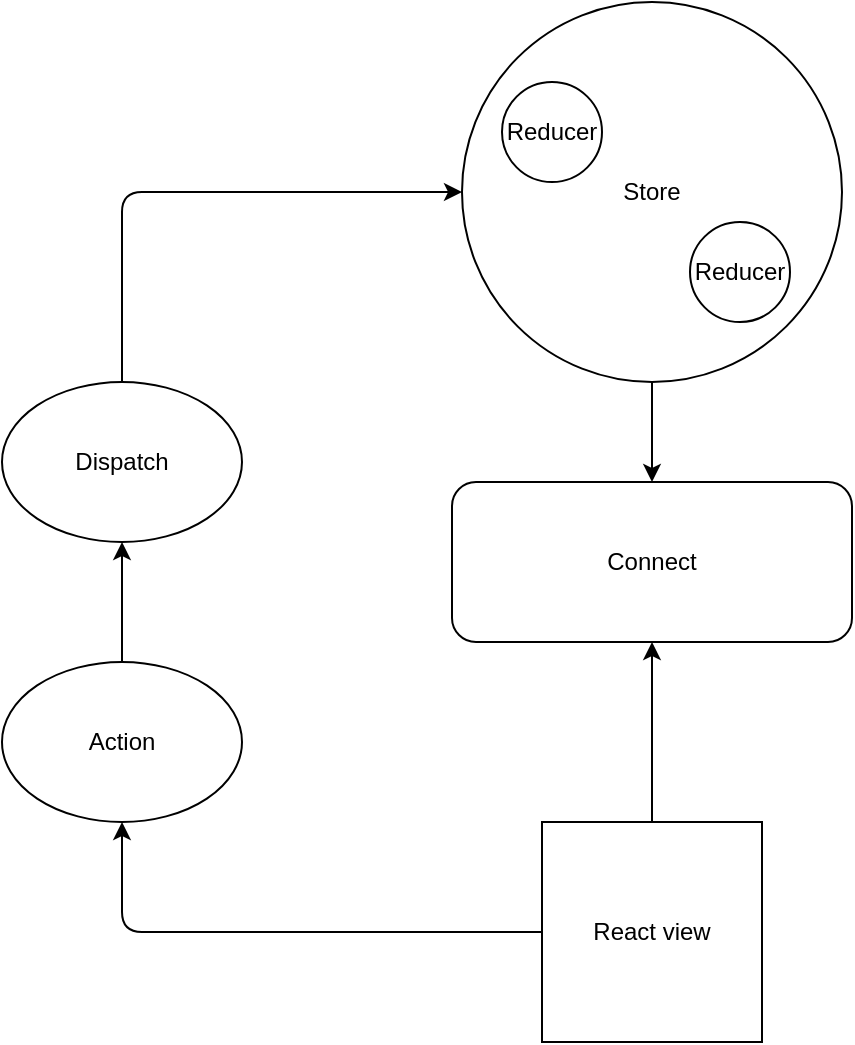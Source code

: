 <mxfile>
    <diagram id="GbabbdvyzzTUDpYl3SFx" name="Page-1">
        <mxGraphModel dx="1816" dy="930" grid="1" gridSize="10" guides="1" tooltips="1" connect="1" arrows="1" fold="1" page="1" pageScale="1" pageWidth="827" pageHeight="1169" background="none" math="0" shadow="0">
            <root>
                <mxCell id="0"/>
                <mxCell id="1" parent="0"/>
                <mxCell id="12" style="edgeStyle=none;html=1;exitX=0.5;exitY=1;exitDx=0;exitDy=0;entryX=0.5;entryY=0;entryDx=0;entryDy=0;" edge="1" parent="1" source="2" target="11">
                    <mxGeometry relative="1" as="geometry"/>
                </mxCell>
                <mxCell id="2" value="Store" style="ellipse;whiteSpace=wrap;html=1;aspect=fixed;" vertex="1" parent="1">
                    <mxGeometry x="300" y="70" width="190" height="190" as="geometry"/>
                </mxCell>
                <mxCell id="3" value="Reducer" style="ellipse;whiteSpace=wrap;html=1;aspect=fixed;" vertex="1" parent="1">
                    <mxGeometry x="414" y="180" width="50" height="50" as="geometry"/>
                </mxCell>
                <mxCell id="4" value="Reducer" style="ellipse;whiteSpace=wrap;html=1;aspect=fixed;" vertex="1" parent="1">
                    <mxGeometry x="320" y="110" width="50" height="50" as="geometry"/>
                </mxCell>
                <mxCell id="8" style="edgeStyle=none;html=1;entryX=0;entryY=0.5;entryDx=0;entryDy=0;" edge="1" parent="1" source="6" target="2">
                    <mxGeometry relative="1" as="geometry">
                        <mxPoint x="130" y="170" as="targetPoint"/>
                        <Array as="points">
                            <mxPoint x="130" y="165"/>
                        </Array>
                    </mxGeometry>
                </mxCell>
                <mxCell id="6" value="Dispatch" style="ellipse;whiteSpace=wrap;html=1;" vertex="1" parent="1">
                    <mxGeometry x="70" y="260" width="120" height="80" as="geometry"/>
                </mxCell>
                <mxCell id="10" style="edgeStyle=none;html=1;" edge="1" parent="1" source="9" target="6">
                    <mxGeometry relative="1" as="geometry"/>
                </mxCell>
                <mxCell id="9" value="Action" style="ellipse;whiteSpace=wrap;html=1;" vertex="1" parent="1">
                    <mxGeometry x="70" y="400" width="120" height="80" as="geometry"/>
                </mxCell>
                <mxCell id="11" value="Connect" style="rounded=1;whiteSpace=wrap;html=1;" vertex="1" parent="1">
                    <mxGeometry x="295" y="310" width="200" height="80" as="geometry"/>
                </mxCell>
                <mxCell id="15" style="edgeStyle=none;html=1;entryX=0.5;entryY=1;entryDx=0;entryDy=0;" edge="1" parent="1" source="13" target="9">
                    <mxGeometry relative="1" as="geometry">
                        <Array as="points">
                            <mxPoint x="130" y="535"/>
                        </Array>
                    </mxGeometry>
                </mxCell>
                <mxCell id="16" style="edgeStyle=none;html=1;entryX=0.5;entryY=1;entryDx=0;entryDy=0;" edge="1" parent="1" source="13" target="11">
                    <mxGeometry relative="1" as="geometry"/>
                </mxCell>
                <mxCell id="13" value="React view" style="whiteSpace=wrap;html=1;aspect=fixed;" vertex="1" parent="1">
                    <mxGeometry x="340" y="480" width="110" height="110" as="geometry"/>
                </mxCell>
            </root>
        </mxGraphModel>
    </diagram>
</mxfile>